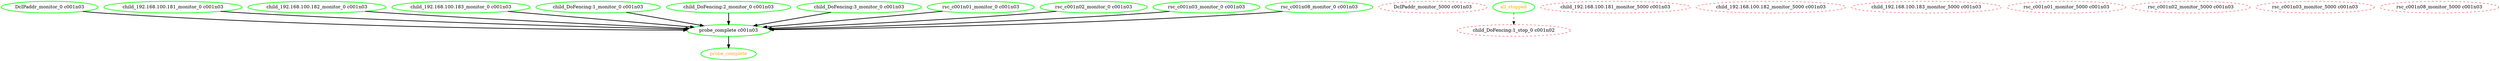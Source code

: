  digraph "g" {
"DcIPaddr_monitor_0 c001n03" -> "probe_complete c001n03" [ style = bold]
"DcIPaddr_monitor_0 c001n03" [ style=bold color="green" fontcolor="black" ]
"DcIPaddr_monitor_5000 c001n03" [ style=dashed color="red" fontcolor="black"  ]
"all_stopped" -> "child_DoFencing:1_stop_0 c001n02" [ style = dashed]
"all_stopped" [ style=bold color="green" fontcolor="orange"  ]
"child_192.168.100.181_monitor_0 c001n03" -> "probe_complete c001n03" [ style = bold]
"child_192.168.100.181_monitor_0 c001n03" [ style=bold color="green" fontcolor="black" ]
"child_192.168.100.181_monitor_5000 c001n03" [ style=dashed color="red" fontcolor="black"  ]
"child_192.168.100.182_monitor_0 c001n03" -> "probe_complete c001n03" [ style = bold]
"child_192.168.100.182_monitor_0 c001n03" [ style=bold color="green" fontcolor="black" ]
"child_192.168.100.182_monitor_5000 c001n03" [ style=dashed color="red" fontcolor="black"  ]
"child_192.168.100.183_monitor_0 c001n03" -> "probe_complete c001n03" [ style = bold]
"child_192.168.100.183_monitor_0 c001n03" [ style=bold color="green" fontcolor="black" ]
"child_192.168.100.183_monitor_5000 c001n03" [ style=dashed color="red" fontcolor="black"  ]
"child_DoFencing:1_monitor_0 c001n03" -> "probe_complete c001n03" [ style = bold]
"child_DoFencing:1_monitor_0 c001n03" [ style=bold color="green" fontcolor="black" ]
"child_DoFencing:1_stop_0 c001n02" [ style=dashed color="red" fontcolor="black"  ]
"child_DoFencing:2_monitor_0 c001n03" -> "probe_complete c001n03" [ style = bold]
"child_DoFencing:2_monitor_0 c001n03" [ style=bold color="green" fontcolor="black" ]
"child_DoFencing:3_monitor_0 c001n03" -> "probe_complete c001n03" [ style = bold]
"child_DoFencing:3_monitor_0 c001n03" [ style=bold color="green" fontcolor="black" ]
"probe_complete c001n03" -> "probe_complete" [ style = bold]
"probe_complete c001n03" [ style=bold color="green" fontcolor="black" ]
"probe_complete" [ style=bold color="green" fontcolor="orange" ]
"rsc_c001n01_monitor_0 c001n03" -> "probe_complete c001n03" [ style = bold]
"rsc_c001n01_monitor_0 c001n03" [ style=bold color="green" fontcolor="black" ]
"rsc_c001n01_monitor_5000 c001n03" [ style=dashed color="red" fontcolor="black"  ]
"rsc_c001n02_monitor_0 c001n03" -> "probe_complete c001n03" [ style = bold]
"rsc_c001n02_monitor_0 c001n03" [ style=bold color="green" fontcolor="black" ]
"rsc_c001n02_monitor_5000 c001n03" [ style=dashed color="red" fontcolor="black"  ]
"rsc_c001n03_monitor_0 c001n03" -> "probe_complete c001n03" [ style = bold]
"rsc_c001n03_monitor_0 c001n03" [ style=bold color="green" fontcolor="black" ]
"rsc_c001n03_monitor_5000 c001n03" [ style=dashed color="red" fontcolor="black"  ]
"rsc_c001n08_monitor_0 c001n03" -> "probe_complete c001n03" [ style = bold]
"rsc_c001n08_monitor_0 c001n03" [ style=bold color="green" fontcolor="black" ]
"rsc_c001n08_monitor_5000 c001n03" [ style=dashed color="red" fontcolor="black"  ]
}
